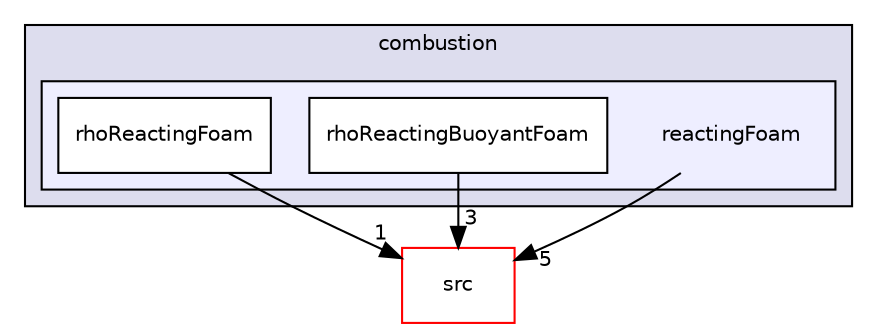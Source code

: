 digraph "applications/solvers/combustion/reactingFoam" {
  bgcolor=transparent;
  compound=true
  node [ fontsize="10", fontname="Helvetica"];
  edge [ labelfontsize="10", labelfontname="Helvetica"];
  subgraph clusterdir_88c1d5d59a4178ad3afaab9cf233cb5e {
    graph [ bgcolor="#ddddee", pencolor="black", label="combustion" fontname="Helvetica", fontsize="10", URL="dir_88c1d5d59a4178ad3afaab9cf233cb5e.html"]
  subgraph clusterdir_77e43672d651fa6e6d24ffd29099bf96 {
    graph [ bgcolor="#eeeeff", pencolor="black", label="" URL="dir_77e43672d651fa6e6d24ffd29099bf96.html"];
    dir_77e43672d651fa6e6d24ffd29099bf96 [shape=plaintext label="reactingFoam"];
    dir_252b78f89ca039d14fb95b060b7986d0 [shape=box label="rhoReactingBuoyantFoam" color="black" fillcolor="white" style="filled" URL="dir_252b78f89ca039d14fb95b060b7986d0.html"];
    dir_6871e123dd38b2175e97272be7833389 [shape=box label="rhoReactingFoam" color="black" fillcolor="white" style="filled" URL="dir_6871e123dd38b2175e97272be7833389.html"];
  }
  }
  dir_68267d1309a1af8e8297ef4c3efbcdba [shape=box label="src" color="red" URL="dir_68267d1309a1af8e8297ef4c3efbcdba.html"];
  dir_252b78f89ca039d14fb95b060b7986d0->dir_68267d1309a1af8e8297ef4c3efbcdba [headlabel="3", labeldistance=1.5 headhref="dir_000026_000736.html"];
  dir_6871e123dd38b2175e97272be7833389->dir_68267d1309a1af8e8297ef4c3efbcdba [headlabel="1", labeldistance=1.5 headhref="dir_000027_000736.html"];
  dir_77e43672d651fa6e6d24ffd29099bf96->dir_68267d1309a1af8e8297ef4c3efbcdba [headlabel="5", labeldistance=1.5 headhref="dir_000025_000736.html"];
}
